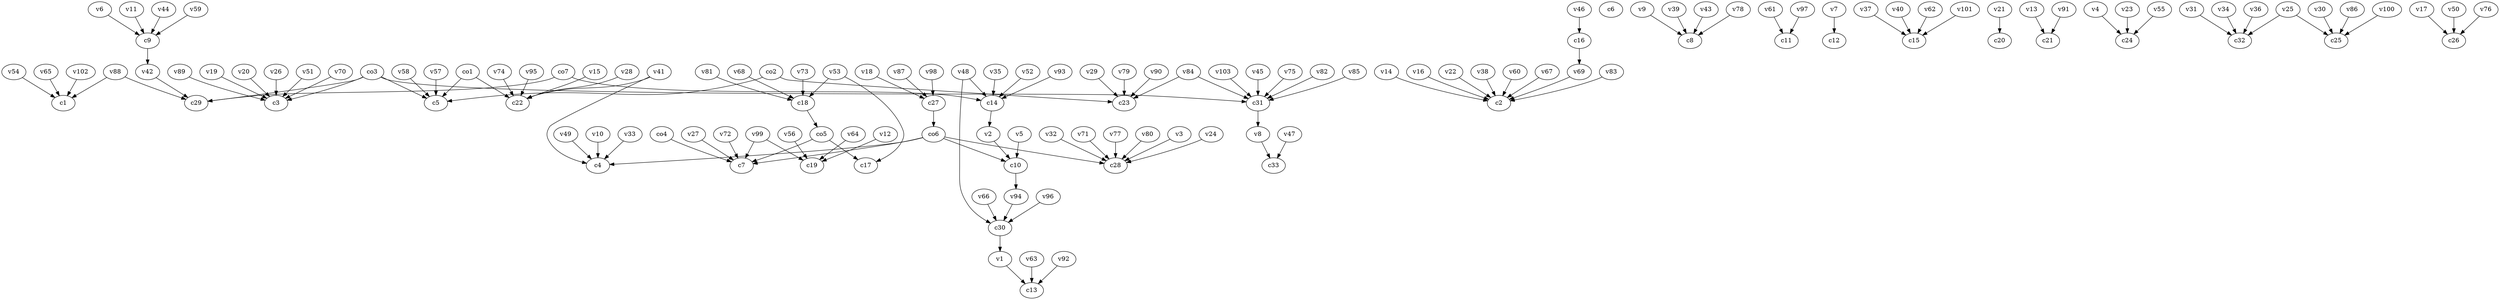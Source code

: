 strict digraph  {
c1;
c2;
c3;
c4;
c5;
c6;
c7;
c8;
c9;
c10;
c11;
c12;
c13;
c14;
c15;
c16;
c17;
c18;
c19;
c20;
c21;
c22;
c23;
c24;
c25;
c26;
c27;
c28;
c29;
c30;
c31;
c32;
c33;
v1;
v2;
v3;
v4;
v5;
v6;
v7;
v8;
v9;
v10;
v11;
v12;
v13;
v14;
v15;
v16;
v17;
v18;
v19;
v20;
v21;
v22;
v23;
v24;
v25;
v26;
v27;
v28;
v29;
v30;
v31;
v32;
v33;
v34;
v35;
v36;
v37;
v38;
v39;
v40;
v41;
v42;
v43;
v44;
v45;
v46;
v47;
v48;
v49;
v50;
v51;
v52;
v53;
v54;
v55;
v56;
v57;
v58;
v59;
v60;
v61;
v62;
v63;
v64;
v65;
v66;
v67;
v68;
v69;
v70;
v71;
v72;
v73;
v74;
v75;
v76;
v77;
v78;
v79;
v80;
v81;
v82;
v83;
v84;
v85;
v86;
v87;
v88;
v89;
v90;
v91;
v92;
v93;
v94;
v95;
v96;
v97;
v98;
v99;
v100;
v101;
v102;
v103;
co1;
co2;
co3;
co4;
co5;
co6;
co7;
c9 -> v42  [weight=1];
c10 -> v94  [weight=1];
c14 -> v2  [weight=1];
c16 -> v69  [weight=1];
c18 -> co5  [weight=1];
c27 -> co6  [weight=1];
c30 -> v1  [weight=1];
c31 -> v8  [weight=1];
v1 -> c13  [weight=1];
v2 -> c10  [weight=1];
v3 -> c28  [weight=1];
v4 -> c24  [weight=1];
v5 -> c10  [weight=1];
v6 -> c9  [weight=1];
v7 -> c12  [weight=1];
v8 -> c33  [weight=1];
v9 -> c8  [weight=1];
v10 -> c4  [weight=1];
v11 -> c9  [weight=1];
v12 -> c19  [weight=1];
v13 -> c21  [weight=1];
v14 -> c2  [weight=1];
v15 -> c22  [weight=1];
v16 -> c2  [weight=1];
v17 -> c26  [weight=1];
v18 -> c27  [weight=1];
v19 -> c3  [weight=1];
v20 -> c3  [weight=1];
v21 -> c20  [weight=1];
v22 -> c2  [weight=1];
v23 -> c24  [weight=1];
v24 -> c28  [weight=1];
v25 -> c25  [weight=1];
v25 -> c32  [weight=1];
v26 -> c3  [weight=1];
v27 -> c7  [weight=1];
v28 -> c22  [weight=1];
v29 -> c23  [weight=1];
v30 -> c25  [weight=1];
v31 -> c32  [weight=1];
v32 -> c28  [weight=1];
v33 -> c4  [weight=1];
v34 -> c32  [weight=1];
v35 -> c14  [weight=1];
v36 -> c32  [weight=1];
v37 -> c15  [weight=1];
v38 -> c2  [weight=1];
v39 -> c8  [weight=1];
v40 -> c15  [weight=1];
v41 -> c4  [weight=1];
v41 -> c22  [weight=1];
v42 -> c29  [weight=1];
v43 -> c8  [weight=1];
v44 -> c9  [weight=1];
v45 -> c31  [weight=1];
v46 -> c16  [weight=1];
v47 -> c33  [weight=1];
v48 -> c14  [weight=1];
v48 -> c30  [weight=1];
v49 -> c4  [weight=1];
v50 -> c26  [weight=1];
v51 -> c3  [weight=1];
v52 -> c14  [weight=1];
v53 -> c17  [weight=1];
v53 -> c18  [weight=1];
v54 -> c1  [weight=1];
v55 -> c24  [weight=1];
v56 -> c19  [weight=1];
v57 -> c5  [weight=1];
v58 -> c5  [weight=1];
v59 -> c9  [weight=1];
v60 -> c2  [weight=1];
v61 -> c11  [weight=1];
v62 -> c15  [weight=1];
v63 -> c13  [weight=1];
v64 -> c19  [weight=1];
v65 -> c1  [weight=1];
v66 -> c30  [weight=1];
v67 -> c2  [weight=1];
v68 -> c18  [weight=1];
v69 -> c2  [weight=1];
v70 -> c3  [weight=1];
v71 -> c28  [weight=1];
v72 -> c7  [weight=1];
v73 -> c18  [weight=1];
v74 -> c22  [weight=1];
v75 -> c31  [weight=1];
v76 -> c26  [weight=1];
v77 -> c28  [weight=1];
v78 -> c8  [weight=1];
v79 -> c23  [weight=1];
v80 -> c28  [weight=1];
v81 -> c18  [weight=1];
v82 -> c31  [weight=1];
v83 -> c2  [weight=1];
v84 -> c31  [weight=1];
v84 -> c23  [weight=1];
v85 -> c31  [weight=1];
v86 -> c25  [weight=1];
v87 -> c27  [weight=1];
v88 -> c1  [weight=1];
v88 -> c29  [weight=1];
v89 -> c3  [weight=1];
v90 -> c23  [weight=1];
v91 -> c21  [weight=1];
v92 -> c13  [weight=1];
v93 -> c14  [weight=1];
v94 -> c30  [weight=1];
v95 -> c22  [weight=1];
v96 -> c30  [weight=1];
v97 -> c11  [weight=1];
v98 -> c27  [weight=1];
v99 -> c19  [weight=1];
v99 -> c7  [weight=1];
v100 -> c25  [weight=1];
v101 -> c15  [weight=1];
v102 -> c1  [weight=1];
v103 -> c31  [weight=1];
co1 -> c5  [weight=1];
co1 -> c22  [weight=1];
co2 -> c23  [weight=1];
co2 -> c5  [weight=1];
co3 -> c31  [weight=1];
co3 -> c3  [weight=1];
co3 -> c29  [weight=1];
co3 -> c5  [weight=1];
co4 -> c7  [weight=1];
co5 -> c17  [weight=1];
co5 -> c7  [weight=1];
co6 -> c10  [weight=1];
co6 -> c7  [weight=1];
co6 -> c4  [weight=1];
co6 -> c28  [weight=1];
co7 -> c14  [weight=1];
co7 -> c29  [weight=1];
}

